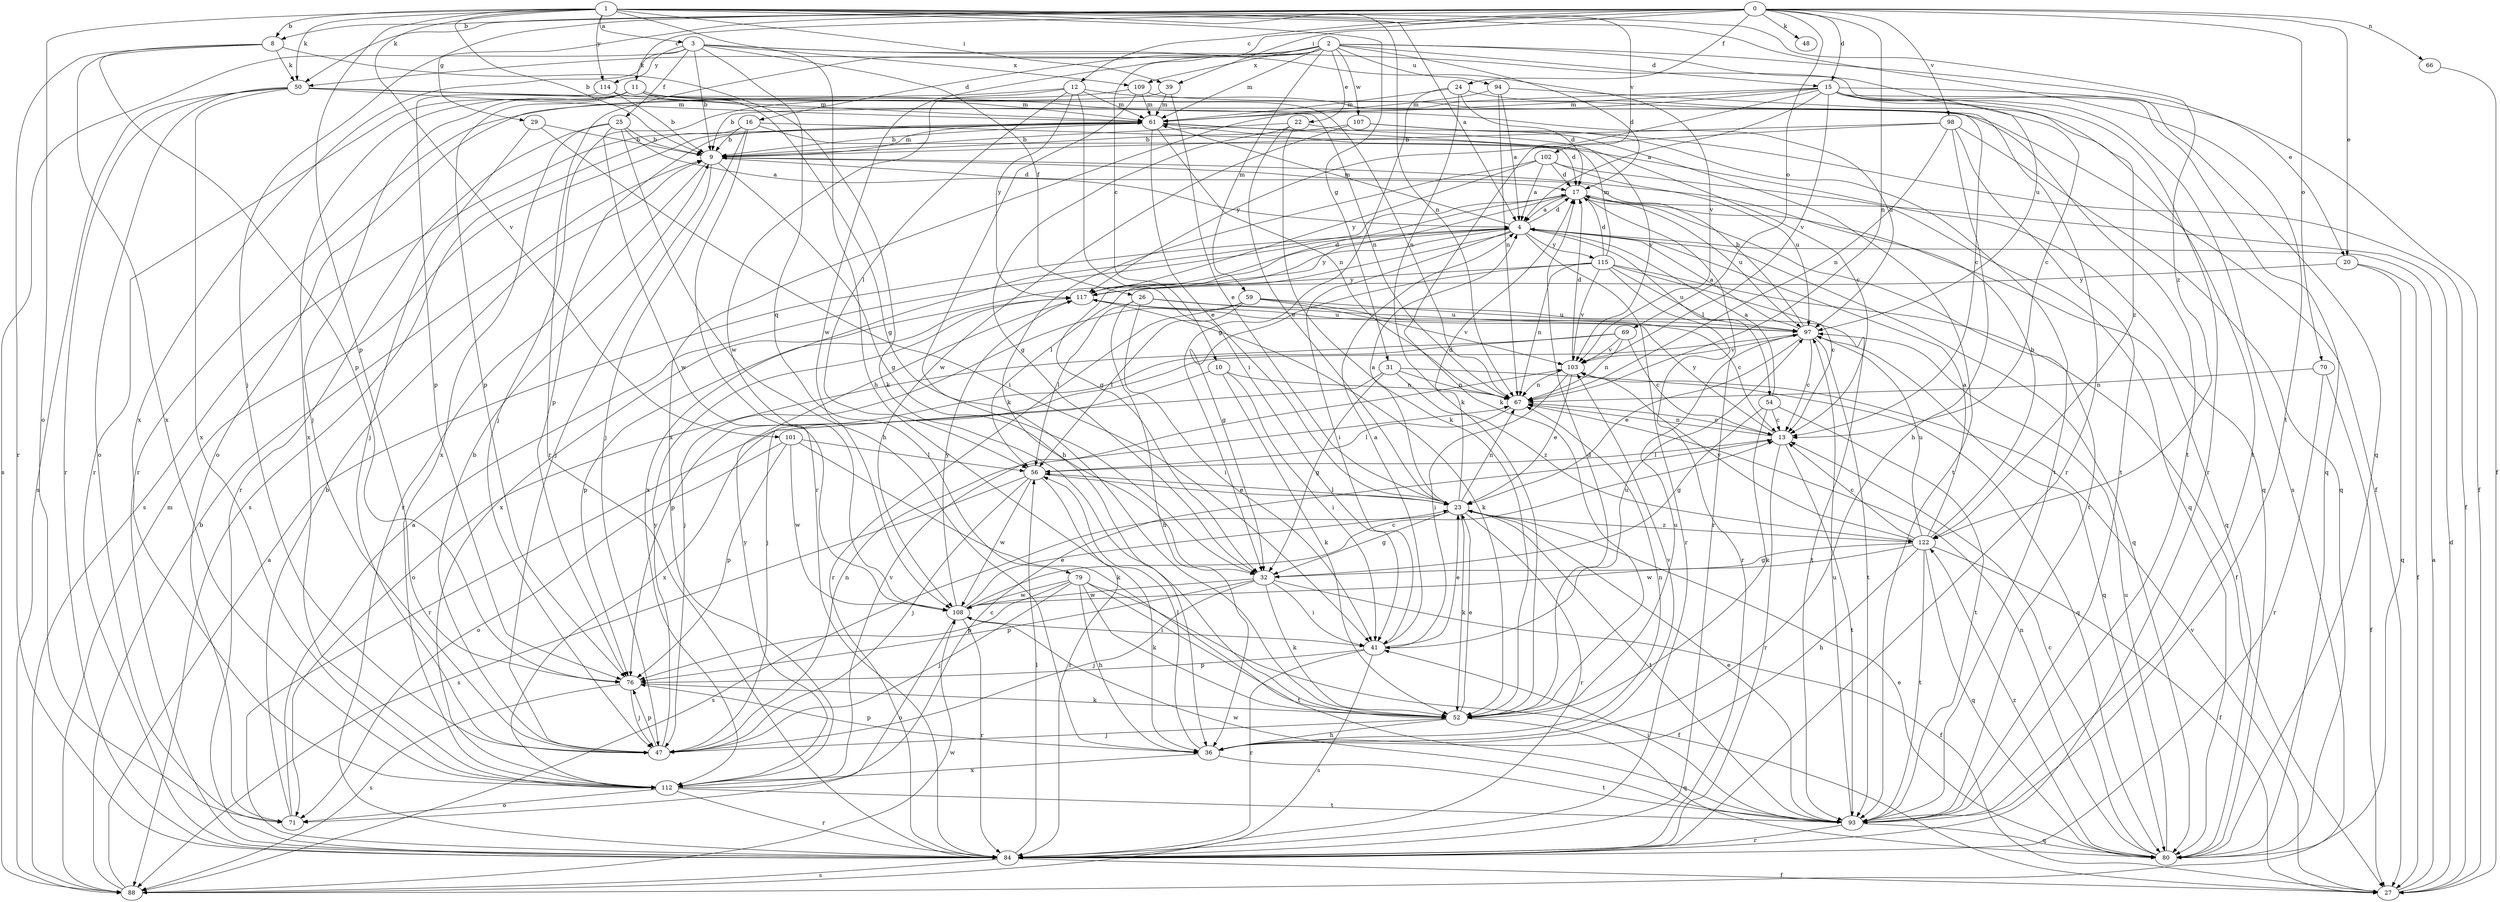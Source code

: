 strict digraph  {
0;
1;
2;
3;
4;
8;
9;
10;
11;
12;
13;
15;
16;
17;
20;
22;
23;
24;
25;
26;
27;
29;
31;
32;
36;
39;
41;
47;
48;
50;
52;
54;
56;
59;
61;
66;
67;
69;
70;
71;
76;
79;
80;
84;
88;
93;
94;
97;
98;
101;
102;
103;
107;
108;
109;
112;
114;
115;
117;
122;
0 -> 8  [label=b];
0 -> 10  [label=c];
0 -> 11  [label=c];
0 -> 12  [label=c];
0 -> 15  [label=d];
0 -> 20  [label=e];
0 -> 24  [label=f];
0 -> 29  [label=g];
0 -> 39  [label=i];
0 -> 47  [label=j];
0 -> 48  [label=k];
0 -> 50  [label=k];
0 -> 66  [label=n];
0 -> 67  [label=n];
0 -> 69  [label=o];
0 -> 70  [label=o];
0 -> 98  [label=v];
1 -> 3  [label=a];
1 -> 4  [label=a];
1 -> 8  [label=b];
1 -> 9  [label=b];
1 -> 31  [label=g];
1 -> 36  [label=h];
1 -> 39  [label=i];
1 -> 50  [label=k];
1 -> 67  [label=n];
1 -> 71  [label=o];
1 -> 76  [label=p];
1 -> 93  [label=t];
1 -> 101  [label=v];
1 -> 102  [label=v];
1 -> 114  [label=y];
1 -> 122  [label=z];
2 -> 15  [label=d];
2 -> 16  [label=d];
2 -> 17  [label=d];
2 -> 20  [label=e];
2 -> 22  [label=e];
2 -> 50  [label=k];
2 -> 59  [label=m];
2 -> 61  [label=m];
2 -> 84  [label=r];
2 -> 94  [label=u];
2 -> 97  [label=u];
2 -> 107  [label=w];
2 -> 108  [label=w];
2 -> 109  [label=x];
3 -> 9  [label=b];
3 -> 25  [label=f];
3 -> 26  [label=f];
3 -> 79  [label=q];
3 -> 80  [label=q];
3 -> 88  [label=s];
3 -> 103  [label=v];
3 -> 109  [label=x];
3 -> 112  [label=x];
3 -> 114  [label=y];
4 -> 17  [label=d];
4 -> 41  [label=i];
4 -> 54  [label=l];
4 -> 56  [label=l];
4 -> 61  [label=m];
4 -> 80  [label=q];
4 -> 84  [label=r];
4 -> 112  [label=x];
4 -> 115  [label=y];
4 -> 117  [label=y];
8 -> 50  [label=k];
8 -> 52  [label=k];
8 -> 76  [label=p];
8 -> 84  [label=r];
8 -> 112  [label=x];
9 -> 17  [label=d];
9 -> 32  [label=g];
9 -> 47  [label=j];
9 -> 61  [label=m];
9 -> 84  [label=r];
10 -> 41  [label=i];
10 -> 52  [label=k];
10 -> 67  [label=n];
10 -> 112  [label=x];
11 -> 27  [label=f];
11 -> 32  [label=g];
11 -> 47  [label=j];
11 -> 61  [label=m];
11 -> 67  [label=n];
11 -> 76  [label=p];
11 -> 84  [label=r];
11 -> 112  [label=x];
12 -> 41  [label=i];
12 -> 56  [label=l];
12 -> 61  [label=m];
12 -> 71  [label=o];
12 -> 93  [label=t];
12 -> 108  [label=w];
12 -> 117  [label=y];
13 -> 56  [label=l];
13 -> 67  [label=n];
13 -> 84  [label=r];
13 -> 93  [label=t];
13 -> 117  [label=y];
15 -> 4  [label=a];
15 -> 9  [label=b];
15 -> 13  [label=c];
15 -> 27  [label=f];
15 -> 52  [label=k];
15 -> 61  [label=m];
15 -> 80  [label=q];
15 -> 84  [label=r];
15 -> 88  [label=s];
15 -> 103  [label=v];
15 -> 112  [label=x];
15 -> 122  [label=z];
16 -> 9  [label=b];
16 -> 17  [label=d];
16 -> 47  [label=j];
16 -> 80  [label=q];
16 -> 84  [label=r];
16 -> 88  [label=s];
17 -> 4  [label=a];
17 -> 32  [label=g];
17 -> 80  [label=q];
17 -> 84  [label=r];
17 -> 93  [label=t];
17 -> 97  [label=u];
17 -> 112  [label=x];
20 -> 27  [label=f];
20 -> 80  [label=q];
20 -> 117  [label=y];
22 -> 9  [label=b];
22 -> 23  [label=e];
22 -> 32  [label=g];
22 -> 52  [label=k];
22 -> 103  [label=v];
23 -> 4  [label=a];
23 -> 17  [label=d];
23 -> 32  [label=g];
23 -> 52  [label=k];
23 -> 56  [label=l];
23 -> 67  [label=n];
23 -> 84  [label=r];
23 -> 88  [label=s];
23 -> 93  [label=t];
23 -> 122  [label=z];
24 -> 17  [label=d];
24 -> 32  [label=g];
24 -> 52  [label=k];
24 -> 61  [label=m];
24 -> 84  [label=r];
25 -> 4  [label=a];
25 -> 9  [label=b];
25 -> 36  [label=h];
25 -> 84  [label=r];
25 -> 108  [label=w];
25 -> 112  [label=x];
26 -> 36  [label=h];
26 -> 41  [label=i];
26 -> 56  [label=l];
26 -> 93  [label=t];
26 -> 97  [label=u];
27 -> 4  [label=a];
27 -> 17  [label=d];
27 -> 103  [label=v];
29 -> 9  [label=b];
29 -> 41  [label=i];
29 -> 47  [label=j];
31 -> 32  [label=g];
31 -> 67  [label=n];
31 -> 80  [label=q];
31 -> 84  [label=r];
31 -> 122  [label=z];
32 -> 27  [label=f];
32 -> 41  [label=i];
32 -> 47  [label=j];
32 -> 52  [label=k];
32 -> 76  [label=p];
32 -> 108  [label=w];
36 -> 56  [label=l];
36 -> 67  [label=n];
36 -> 76  [label=p];
36 -> 93  [label=t];
36 -> 103  [label=v];
36 -> 112  [label=x];
39 -> 23  [label=e];
39 -> 47  [label=j];
39 -> 61  [label=m];
41 -> 4  [label=a];
41 -> 23  [label=e];
41 -> 76  [label=p];
41 -> 84  [label=r];
41 -> 88  [label=s];
41 -> 97  [label=u];
47 -> 9  [label=b];
47 -> 67  [label=n];
47 -> 76  [label=p];
47 -> 117  [label=y];
50 -> 61  [label=m];
50 -> 67  [label=n];
50 -> 71  [label=o];
50 -> 84  [label=r];
50 -> 88  [label=s];
50 -> 97  [label=u];
50 -> 112  [label=x];
52 -> 17  [label=d];
52 -> 23  [label=e];
52 -> 36  [label=h];
52 -> 47  [label=j];
52 -> 80  [label=q];
52 -> 97  [label=u];
54 -> 4  [label=a];
54 -> 13  [label=c];
54 -> 32  [label=g];
54 -> 52  [label=k];
54 -> 93  [label=t];
56 -> 23  [label=e];
56 -> 47  [label=j];
56 -> 84  [label=r];
56 -> 88  [label=s];
56 -> 108  [label=w];
59 -> 13  [label=c];
59 -> 47  [label=j];
59 -> 56  [label=l];
59 -> 84  [label=r];
59 -> 97  [label=u];
59 -> 103  [label=v];
61 -> 9  [label=b];
61 -> 13  [label=c];
61 -> 23  [label=e];
61 -> 67  [label=n];
61 -> 76  [label=p];
61 -> 88  [label=s];
61 -> 93  [label=t];
66 -> 27  [label=f];
67 -> 13  [label=c];
67 -> 56  [label=l];
69 -> 13  [label=c];
69 -> 67  [label=n];
69 -> 71  [label=o];
69 -> 76  [label=p];
69 -> 103  [label=v];
70 -> 27  [label=f];
70 -> 67  [label=n];
70 -> 84  [label=r];
71 -> 4  [label=a];
71 -> 9  [label=b];
76 -> 47  [label=j];
76 -> 52  [label=k];
76 -> 88  [label=s];
79 -> 27  [label=f];
79 -> 36  [label=h];
79 -> 47  [label=j];
79 -> 52  [label=k];
79 -> 76  [label=p];
79 -> 93  [label=t];
79 -> 108  [label=w];
80 -> 13  [label=c];
80 -> 23  [label=e];
80 -> 67  [label=n];
80 -> 97  [label=u];
80 -> 122  [label=z];
84 -> 27  [label=f];
84 -> 56  [label=l];
84 -> 88  [label=s];
88 -> 4  [label=a];
88 -> 9  [label=b];
88 -> 61  [label=m];
88 -> 108  [label=w];
93 -> 23  [label=e];
93 -> 41  [label=i];
93 -> 80  [label=q];
93 -> 84  [label=r];
93 -> 97  [label=u];
93 -> 108  [label=w];
94 -> 4  [label=a];
94 -> 61  [label=m];
94 -> 67  [label=n];
94 -> 93  [label=t];
97 -> 4  [label=a];
97 -> 9  [label=b];
97 -> 13  [label=c];
97 -> 23  [label=e];
97 -> 47  [label=j];
97 -> 80  [label=q];
97 -> 93  [label=t];
97 -> 103  [label=v];
98 -> 9  [label=b];
98 -> 36  [label=h];
98 -> 67  [label=n];
98 -> 80  [label=q];
98 -> 93  [label=t];
98 -> 117  [label=y];
101 -> 52  [label=k];
101 -> 56  [label=l];
101 -> 71  [label=o];
101 -> 76  [label=p];
101 -> 108  [label=w];
102 -> 4  [label=a];
102 -> 17  [label=d];
102 -> 36  [label=h];
102 -> 80  [label=q];
102 -> 97  [label=u];
102 -> 117  [label=y];
103 -> 17  [label=d];
103 -> 23  [label=e];
103 -> 41  [label=i];
103 -> 67  [label=n];
107 -> 9  [label=b];
107 -> 27  [label=f];
107 -> 93  [label=t];
107 -> 108  [label=w];
108 -> 13  [label=c];
108 -> 23  [label=e];
108 -> 41  [label=i];
108 -> 71  [label=o];
108 -> 84  [label=r];
108 -> 117  [label=y];
109 -> 13  [label=c];
109 -> 52  [label=k];
109 -> 61  [label=m];
109 -> 84  [label=r];
112 -> 13  [label=c];
112 -> 71  [label=o];
112 -> 84  [label=r];
112 -> 93  [label=t];
112 -> 103  [label=v];
112 -> 117  [label=y];
114 -> 9  [label=b];
114 -> 61  [label=m];
114 -> 76  [label=p];
115 -> 13  [label=c];
115 -> 17  [label=d];
115 -> 27  [label=f];
115 -> 32  [label=g];
115 -> 61  [label=m];
115 -> 67  [label=n];
115 -> 84  [label=r];
115 -> 97  [label=u];
115 -> 103  [label=v];
115 -> 117  [label=y];
117 -> 17  [label=d];
117 -> 52  [label=k];
117 -> 76  [label=p];
117 -> 97  [label=u];
122 -> 4  [label=a];
122 -> 9  [label=b];
122 -> 13  [label=c];
122 -> 27  [label=f];
122 -> 32  [label=g];
122 -> 36  [label=h];
122 -> 80  [label=q];
122 -> 93  [label=t];
122 -> 97  [label=u];
122 -> 103  [label=v];
122 -> 108  [label=w];
}
